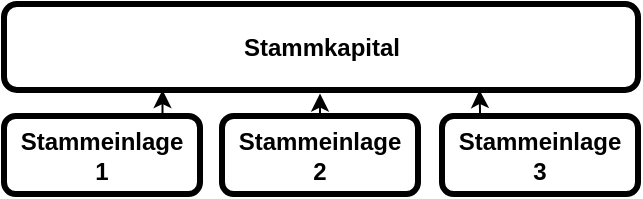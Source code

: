 <mxfile version="17.4.2" type="device"><diagram id="4qsDLZDp6BBtWoq2gouH" name="Seite-1"><mxGraphModel dx="375" dy="273" grid="0" gridSize="10" guides="1" tooltips="1" connect="1" arrows="1" fold="1" page="0" pageScale="1" pageWidth="827" pageHeight="1169" math="0" shadow="0"><root><mxCell id="0"/><mxCell id="1" parent="0"/><mxCell id="LDUI4Wko74Y2HdwIvEbv-1" value="" style="rounded=1;whiteSpace=wrap;html=1;strokeWidth=3;" vertex="1" parent="1"><mxGeometry x="93" y="338" width="317" height="43" as="geometry"/></mxCell><mxCell id="LDUI4Wko74Y2HdwIvEbv-2" value="Stammkapital" style="text;html=1;strokeColor=none;fillColor=none;align=center;verticalAlign=middle;whiteSpace=wrap;rounded=0;fontStyle=1" vertex="1" parent="1"><mxGeometry x="221.5" y="344.5" width="60" height="30" as="geometry"/></mxCell><mxCell id="LDUI4Wko74Y2HdwIvEbv-10" style="edgeStyle=orthogonalEdgeStyle;rounded=0;orthogonalLoop=1;jettySize=auto;html=1;entryX=0.25;entryY=1;entryDx=0;entryDy=0;fontSize=6;" edge="1" parent="1" source="LDUI4Wko74Y2HdwIvEbv-3" target="LDUI4Wko74Y2HdwIvEbv-1"><mxGeometry relative="1" as="geometry"><Array as="points"><mxPoint x="157" y="394"/><mxPoint x="157" y="394"/></Array></mxGeometry></mxCell><mxCell id="LDUI4Wko74Y2HdwIvEbv-3" value="" style="rounded=1;whiteSpace=wrap;html=1;strokeWidth=3;" vertex="1" parent="1"><mxGeometry x="93" y="394" width="98" height="39" as="geometry"/></mxCell><mxCell id="LDUI4Wko74Y2HdwIvEbv-4" value="Stammeinlage 1" style="text;html=1;strokeColor=none;fillColor=none;align=center;verticalAlign=middle;whiteSpace=wrap;rounded=0;fontStyle=1" vertex="1" parent="1"><mxGeometry x="112" y="398.5" width="60" height="30" as="geometry"/></mxCell><mxCell id="LDUI4Wko74Y2HdwIvEbv-12" style="edgeStyle=orthogonalEdgeStyle;rounded=0;orthogonalLoop=1;jettySize=auto;html=1;fontSize=6;" edge="1" parent="1" source="LDUI4Wko74Y2HdwIvEbv-6"><mxGeometry relative="1" as="geometry"><mxPoint x="251" y="382.764" as="targetPoint"/><Array as="points"><mxPoint x="251" y="384"/><mxPoint x="251" y="384"/></Array></mxGeometry></mxCell><mxCell id="LDUI4Wko74Y2HdwIvEbv-6" value="" style="rounded=1;whiteSpace=wrap;html=1;strokeWidth=3;" vertex="1" parent="1"><mxGeometry x="202" y="394" width="98" height="39" as="geometry"/></mxCell><mxCell id="LDUI4Wko74Y2HdwIvEbv-7" value="Stammeinlage 2" style="text;html=1;strokeColor=none;fillColor=none;align=center;verticalAlign=middle;whiteSpace=wrap;rounded=0;fontStyle=1" vertex="1" parent="1"><mxGeometry x="221" y="398.5" width="60" height="30" as="geometry"/></mxCell><mxCell id="LDUI4Wko74Y2HdwIvEbv-8" value="" style="rounded=1;whiteSpace=wrap;html=1;strokeWidth=3;" vertex="1" parent="1"><mxGeometry x="312" y="394" width="98" height="39" as="geometry"/></mxCell><mxCell id="LDUI4Wko74Y2HdwIvEbv-13" style="edgeStyle=orthogonalEdgeStyle;rounded=0;orthogonalLoop=1;jettySize=auto;html=1;entryX=0.75;entryY=1;entryDx=0;entryDy=0;fontSize=6;" edge="1" parent="1" target="LDUI4Wko74Y2HdwIvEbv-1"><mxGeometry relative="1" as="geometry"><mxPoint x="331" y="394" as="sourcePoint"/><Array as="points"><mxPoint x="331" y="391"/><mxPoint x="331" y="391"/></Array></mxGeometry></mxCell><mxCell id="LDUI4Wko74Y2HdwIvEbv-9" value="Stammeinlage 3" style="text;html=1;strokeColor=none;fillColor=none;align=center;verticalAlign=middle;whiteSpace=wrap;rounded=0;fontStyle=1" vertex="1" parent="1"><mxGeometry x="331" y="398.5" width="60" height="30" as="geometry"/></mxCell></root></mxGraphModel></diagram></mxfile>